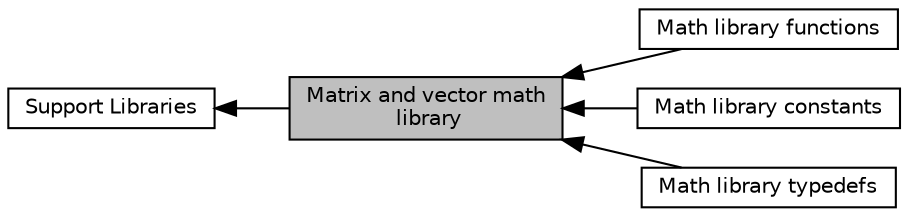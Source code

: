 digraph "Matrix and vector math library"
{
  edge [fontname="Helvetica",fontsize="10",labelfontname="Helvetica",labelfontsize="10"];
  node [fontname="Helvetica",fontsize="10",shape=record];
  rankdir=LR;
  Node4 [label="Math library functions",height=0.2,width=0.4,color="black", fillcolor="white", style="filled",URL="$group__mathlib__functions.html"];
  Node1 [label="Support Libraries",height=0.2,width=0.4,color="black", fillcolor="white", style="filled",URL="$group__support.html"];
  Node0 [label="Matrix and vector math\l library",height=0.2,width=0.4,color="black", fillcolor="grey75", style="filled", fontcolor="black"];
  Node2 [label="Math library constants",height=0.2,width=0.4,color="black", fillcolor="white", style="filled",URL="$group__mathlib__constants.html"];
  Node3 [label="Math library typedefs",height=0.2,width=0.4,color="black", fillcolor="white", style="filled",URL="$group__mathlib__typedefs.html"];
  Node1->Node0 [shape=plaintext, dir="back", style="solid"];
  Node0->Node2 [shape=plaintext, dir="back", style="solid"];
  Node0->Node3 [shape=plaintext, dir="back", style="solid"];
  Node0->Node4 [shape=plaintext, dir="back", style="solid"];
}
